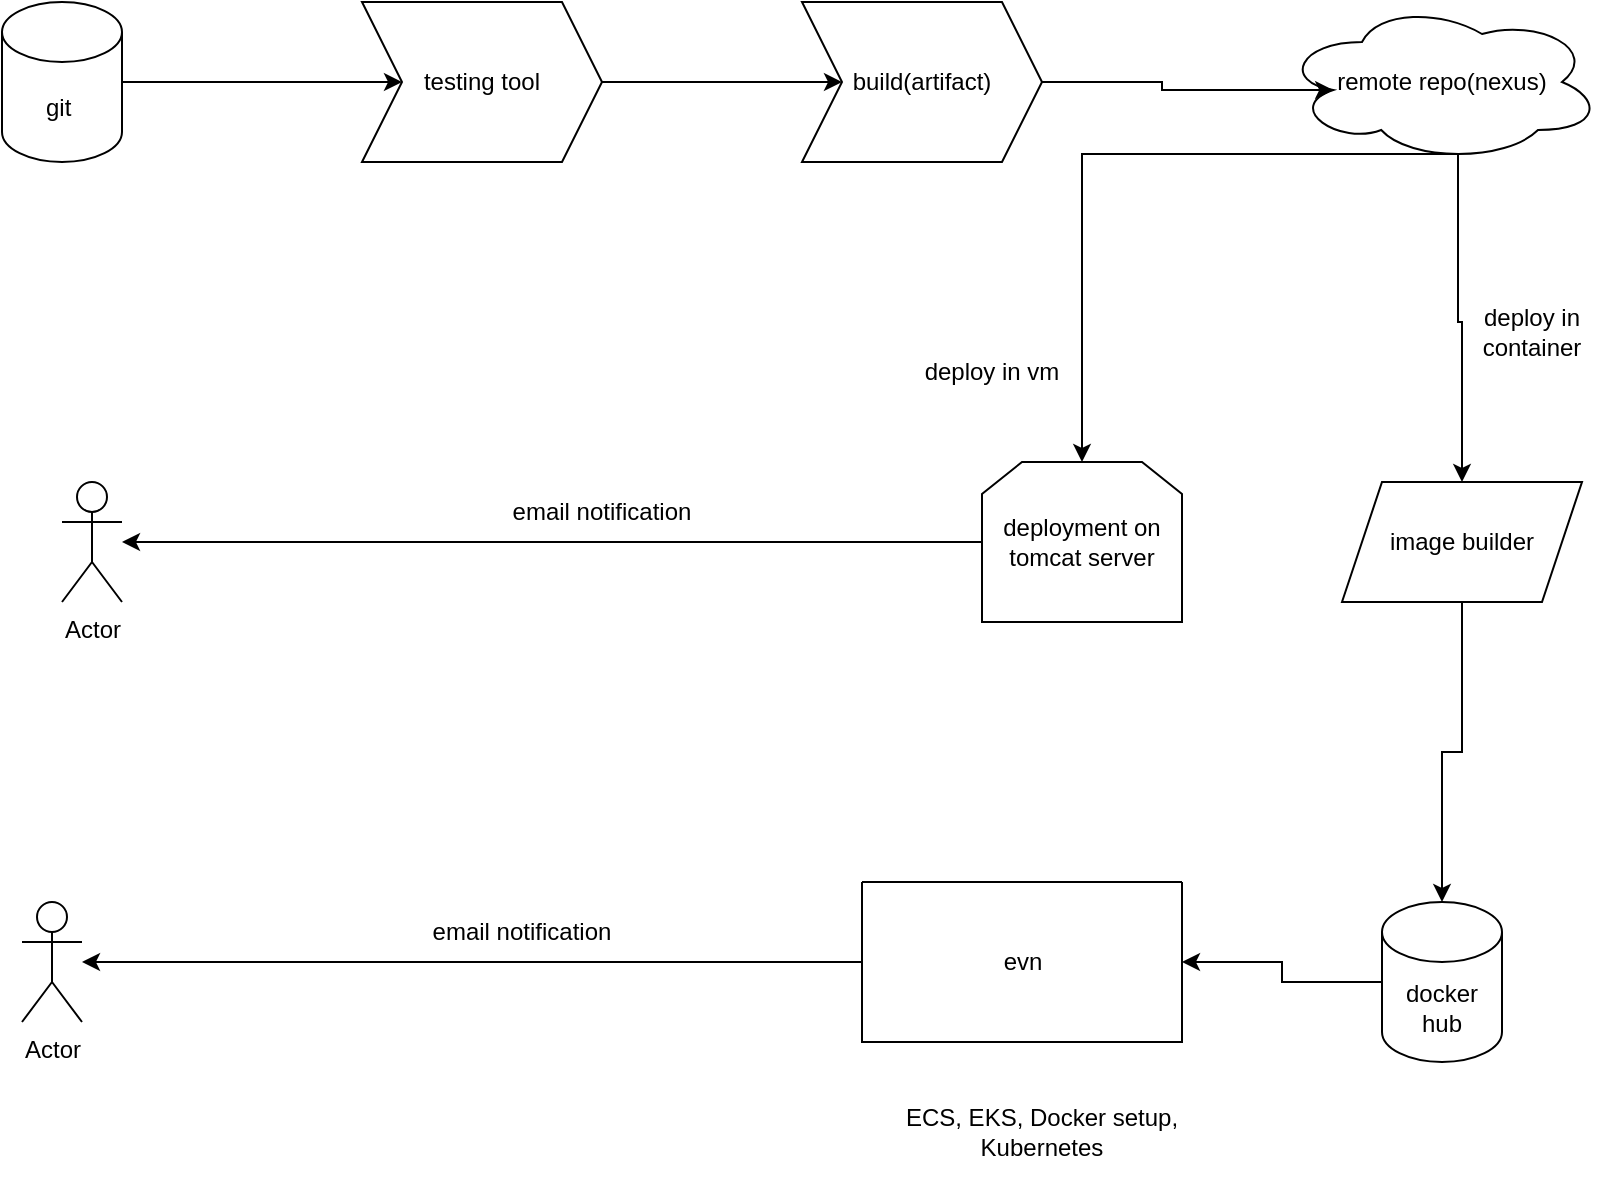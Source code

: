 <mxfile version="22.0.0" type="github">
  <diagram name="Page-1" id="7FCSNMGMTQ9jFA4tash9">
    <mxGraphModel dx="1434" dy="711" grid="1" gridSize="10" guides="1" tooltips="1" connect="1" arrows="1" fold="1" page="1" pageScale="1" pageWidth="850" pageHeight="1100" math="0" shadow="0">
      <root>
        <mxCell id="0" />
        <mxCell id="1" parent="0" />
        <mxCell id="4qr4M3B_KyPkDofaE57d-9" style="edgeStyle=orthogonalEdgeStyle;rounded=0;orthogonalLoop=1;jettySize=auto;html=1;entryX=0;entryY=0.5;entryDx=0;entryDy=0;" edge="1" parent="1" source="4qr4M3B_KyPkDofaE57d-1" target="4qr4M3B_KyPkDofaE57d-2">
          <mxGeometry relative="1" as="geometry" />
        </mxCell>
        <mxCell id="4qr4M3B_KyPkDofaE57d-1" value="git&amp;nbsp;" style="shape=cylinder3;whiteSpace=wrap;html=1;boundedLbl=1;backgroundOutline=1;size=15;" vertex="1" parent="1">
          <mxGeometry x="30" y="150" width="60" height="80" as="geometry" />
        </mxCell>
        <mxCell id="4qr4M3B_KyPkDofaE57d-10" style="edgeStyle=orthogonalEdgeStyle;rounded=0;orthogonalLoop=1;jettySize=auto;html=1;exitX=1;exitY=0.5;exitDx=0;exitDy=0;entryX=0;entryY=0.5;entryDx=0;entryDy=0;" edge="1" parent="1" source="4qr4M3B_KyPkDofaE57d-2" target="4qr4M3B_KyPkDofaE57d-3">
          <mxGeometry relative="1" as="geometry" />
        </mxCell>
        <mxCell id="4qr4M3B_KyPkDofaE57d-2" value="testing tool" style="shape=step;perimeter=stepPerimeter;whiteSpace=wrap;html=1;fixedSize=1;" vertex="1" parent="1">
          <mxGeometry x="210" y="150" width="120" height="80" as="geometry" />
        </mxCell>
        <mxCell id="4qr4M3B_KyPkDofaE57d-3" value="build(artifact)" style="shape=step;perimeter=stepPerimeter;whiteSpace=wrap;html=1;fixedSize=1;" vertex="1" parent="1">
          <mxGeometry x="430" y="150" width="120" height="80" as="geometry" />
        </mxCell>
        <mxCell id="4qr4M3B_KyPkDofaE57d-12" style="edgeStyle=orthogonalEdgeStyle;rounded=0;orthogonalLoop=1;jettySize=auto;html=1;exitX=0.55;exitY=0.95;exitDx=0;exitDy=0;exitPerimeter=0;entryX=0.5;entryY=0;entryDx=0;entryDy=0;" edge="1" parent="1" source="4qr4M3B_KyPkDofaE57d-5" target="4qr4M3B_KyPkDofaE57d-7">
          <mxGeometry relative="1" as="geometry" />
        </mxCell>
        <mxCell id="4qr4M3B_KyPkDofaE57d-31" style="edgeStyle=orthogonalEdgeStyle;rounded=0;orthogonalLoop=1;jettySize=auto;html=1;exitX=0.55;exitY=0.95;exitDx=0;exitDy=0;exitPerimeter=0;" edge="1" parent="1" source="4qr4M3B_KyPkDofaE57d-5" target="4qr4M3B_KyPkDofaE57d-17">
          <mxGeometry relative="1" as="geometry" />
        </mxCell>
        <mxCell id="4qr4M3B_KyPkDofaE57d-5" value="remote repo(nexus)" style="ellipse;shape=cloud;whiteSpace=wrap;html=1;" vertex="1" parent="1">
          <mxGeometry x="670" y="150" width="160" height="80" as="geometry" />
        </mxCell>
        <mxCell id="4qr4M3B_KyPkDofaE57d-15" style="edgeStyle=orthogonalEdgeStyle;rounded=0;orthogonalLoop=1;jettySize=auto;html=1;" edge="1" parent="1" source="4qr4M3B_KyPkDofaE57d-7" target="4qr4M3B_KyPkDofaE57d-13">
          <mxGeometry relative="1" as="geometry" />
        </mxCell>
        <mxCell id="4qr4M3B_KyPkDofaE57d-7" value="deployment on tomcat server" style="shape=loopLimit;whiteSpace=wrap;html=1;" vertex="1" parent="1">
          <mxGeometry x="520" y="380" width="100" height="80" as="geometry" />
        </mxCell>
        <mxCell id="4qr4M3B_KyPkDofaE57d-11" style="edgeStyle=orthogonalEdgeStyle;rounded=0;orthogonalLoop=1;jettySize=auto;html=1;exitX=1;exitY=0.5;exitDx=0;exitDy=0;entryX=0.16;entryY=0.55;entryDx=0;entryDy=0;entryPerimeter=0;" edge="1" parent="1" source="4qr4M3B_KyPkDofaE57d-3" target="4qr4M3B_KyPkDofaE57d-5">
          <mxGeometry relative="1" as="geometry" />
        </mxCell>
        <mxCell id="4qr4M3B_KyPkDofaE57d-13" value="Actor" style="shape=umlActor;verticalLabelPosition=bottom;verticalAlign=top;html=1;outlineConnect=0;" vertex="1" parent="1">
          <mxGeometry x="60" y="390" width="30" height="60" as="geometry" />
        </mxCell>
        <mxCell id="4qr4M3B_KyPkDofaE57d-16" value="email notification" style="text;html=1;strokeColor=none;fillColor=none;align=center;verticalAlign=middle;whiteSpace=wrap;rounded=0;" vertex="1" parent="1">
          <mxGeometry x="280" y="390" width="100" height="30" as="geometry" />
        </mxCell>
        <mxCell id="4qr4M3B_KyPkDofaE57d-33" style="edgeStyle=orthogonalEdgeStyle;rounded=0;orthogonalLoop=1;jettySize=auto;html=1;exitX=0.5;exitY=1;exitDx=0;exitDy=0;" edge="1" parent="1" source="4qr4M3B_KyPkDofaE57d-17" target="4qr4M3B_KyPkDofaE57d-18">
          <mxGeometry relative="1" as="geometry" />
        </mxCell>
        <mxCell id="4qr4M3B_KyPkDofaE57d-17" value="image builder" style="shape=parallelogram;perimeter=parallelogramPerimeter;whiteSpace=wrap;html=1;fixedSize=1;" vertex="1" parent="1">
          <mxGeometry x="700" y="390" width="120" height="60" as="geometry" />
        </mxCell>
        <mxCell id="4qr4M3B_KyPkDofaE57d-34" style="edgeStyle=orthogonalEdgeStyle;rounded=0;orthogonalLoop=1;jettySize=auto;html=1;exitX=0;exitY=0.5;exitDx=0;exitDy=0;exitPerimeter=0;entryX=1;entryY=0.5;entryDx=0;entryDy=0;" edge="1" parent="1" source="4qr4M3B_KyPkDofaE57d-18" target="4qr4M3B_KyPkDofaE57d-19">
          <mxGeometry relative="1" as="geometry" />
        </mxCell>
        <mxCell id="4qr4M3B_KyPkDofaE57d-18" value="docker hub" style="shape=cylinder3;whiteSpace=wrap;html=1;boundedLbl=1;backgroundOutline=1;size=15;" vertex="1" parent="1">
          <mxGeometry x="720" y="600" width="60" height="80" as="geometry" />
        </mxCell>
        <mxCell id="4qr4M3B_KyPkDofaE57d-28" style="edgeStyle=orthogonalEdgeStyle;rounded=0;orthogonalLoop=1;jettySize=auto;html=1;exitX=0;exitY=0.5;exitDx=0;exitDy=0;" edge="1" parent="1" source="4qr4M3B_KyPkDofaE57d-19" target="4qr4M3B_KyPkDofaE57d-22">
          <mxGeometry relative="1" as="geometry" />
        </mxCell>
        <mxCell id="4qr4M3B_KyPkDofaE57d-19" value="" style="swimlane;startSize=0;" vertex="1" parent="1">
          <mxGeometry x="460" y="590" width="160" height="80" as="geometry" />
        </mxCell>
        <mxCell id="4qr4M3B_KyPkDofaE57d-21" value="evn" style="text;html=1;align=center;verticalAlign=middle;resizable=0;points=[];autosize=1;strokeColor=none;fillColor=none;" vertex="1" parent="4qr4M3B_KyPkDofaE57d-19">
          <mxGeometry x="60" y="25" width="40" height="30" as="geometry" />
        </mxCell>
        <mxCell id="4qr4M3B_KyPkDofaE57d-22" value="Actor" style="shape=umlActor;verticalLabelPosition=bottom;verticalAlign=top;html=1;outlineConnect=0;" vertex="1" parent="1">
          <mxGeometry x="40" y="600" width="30" height="60" as="geometry" />
        </mxCell>
        <mxCell id="4qr4M3B_KyPkDofaE57d-29" value="email notification" style="text;html=1;strokeColor=none;fillColor=none;align=center;verticalAlign=middle;whiteSpace=wrap;rounded=0;" vertex="1" parent="1">
          <mxGeometry x="240" y="600" width="100" height="30" as="geometry" />
        </mxCell>
        <mxCell id="4qr4M3B_KyPkDofaE57d-36" value="deploy in container" style="text;html=1;strokeColor=none;fillColor=none;align=center;verticalAlign=middle;whiteSpace=wrap;rounded=0;" vertex="1" parent="1">
          <mxGeometry x="760" y="300" width="70" height="30" as="geometry" />
        </mxCell>
        <mxCell id="4qr4M3B_KyPkDofaE57d-37" value="deploy in vm" style="text;html=1;strokeColor=none;fillColor=none;align=center;verticalAlign=middle;whiteSpace=wrap;rounded=0;" vertex="1" parent="1">
          <mxGeometry x="480" y="320" width="90" height="30" as="geometry" />
        </mxCell>
        <mxCell id="4qr4M3B_KyPkDofaE57d-39" value="ECS, EKS, Docker setup, Kubernetes" style="text;html=1;strokeColor=none;fillColor=none;align=center;verticalAlign=middle;whiteSpace=wrap;rounded=0;" vertex="1" parent="1">
          <mxGeometry x="480" y="690" width="140" height="50" as="geometry" />
        </mxCell>
      </root>
    </mxGraphModel>
  </diagram>
</mxfile>

